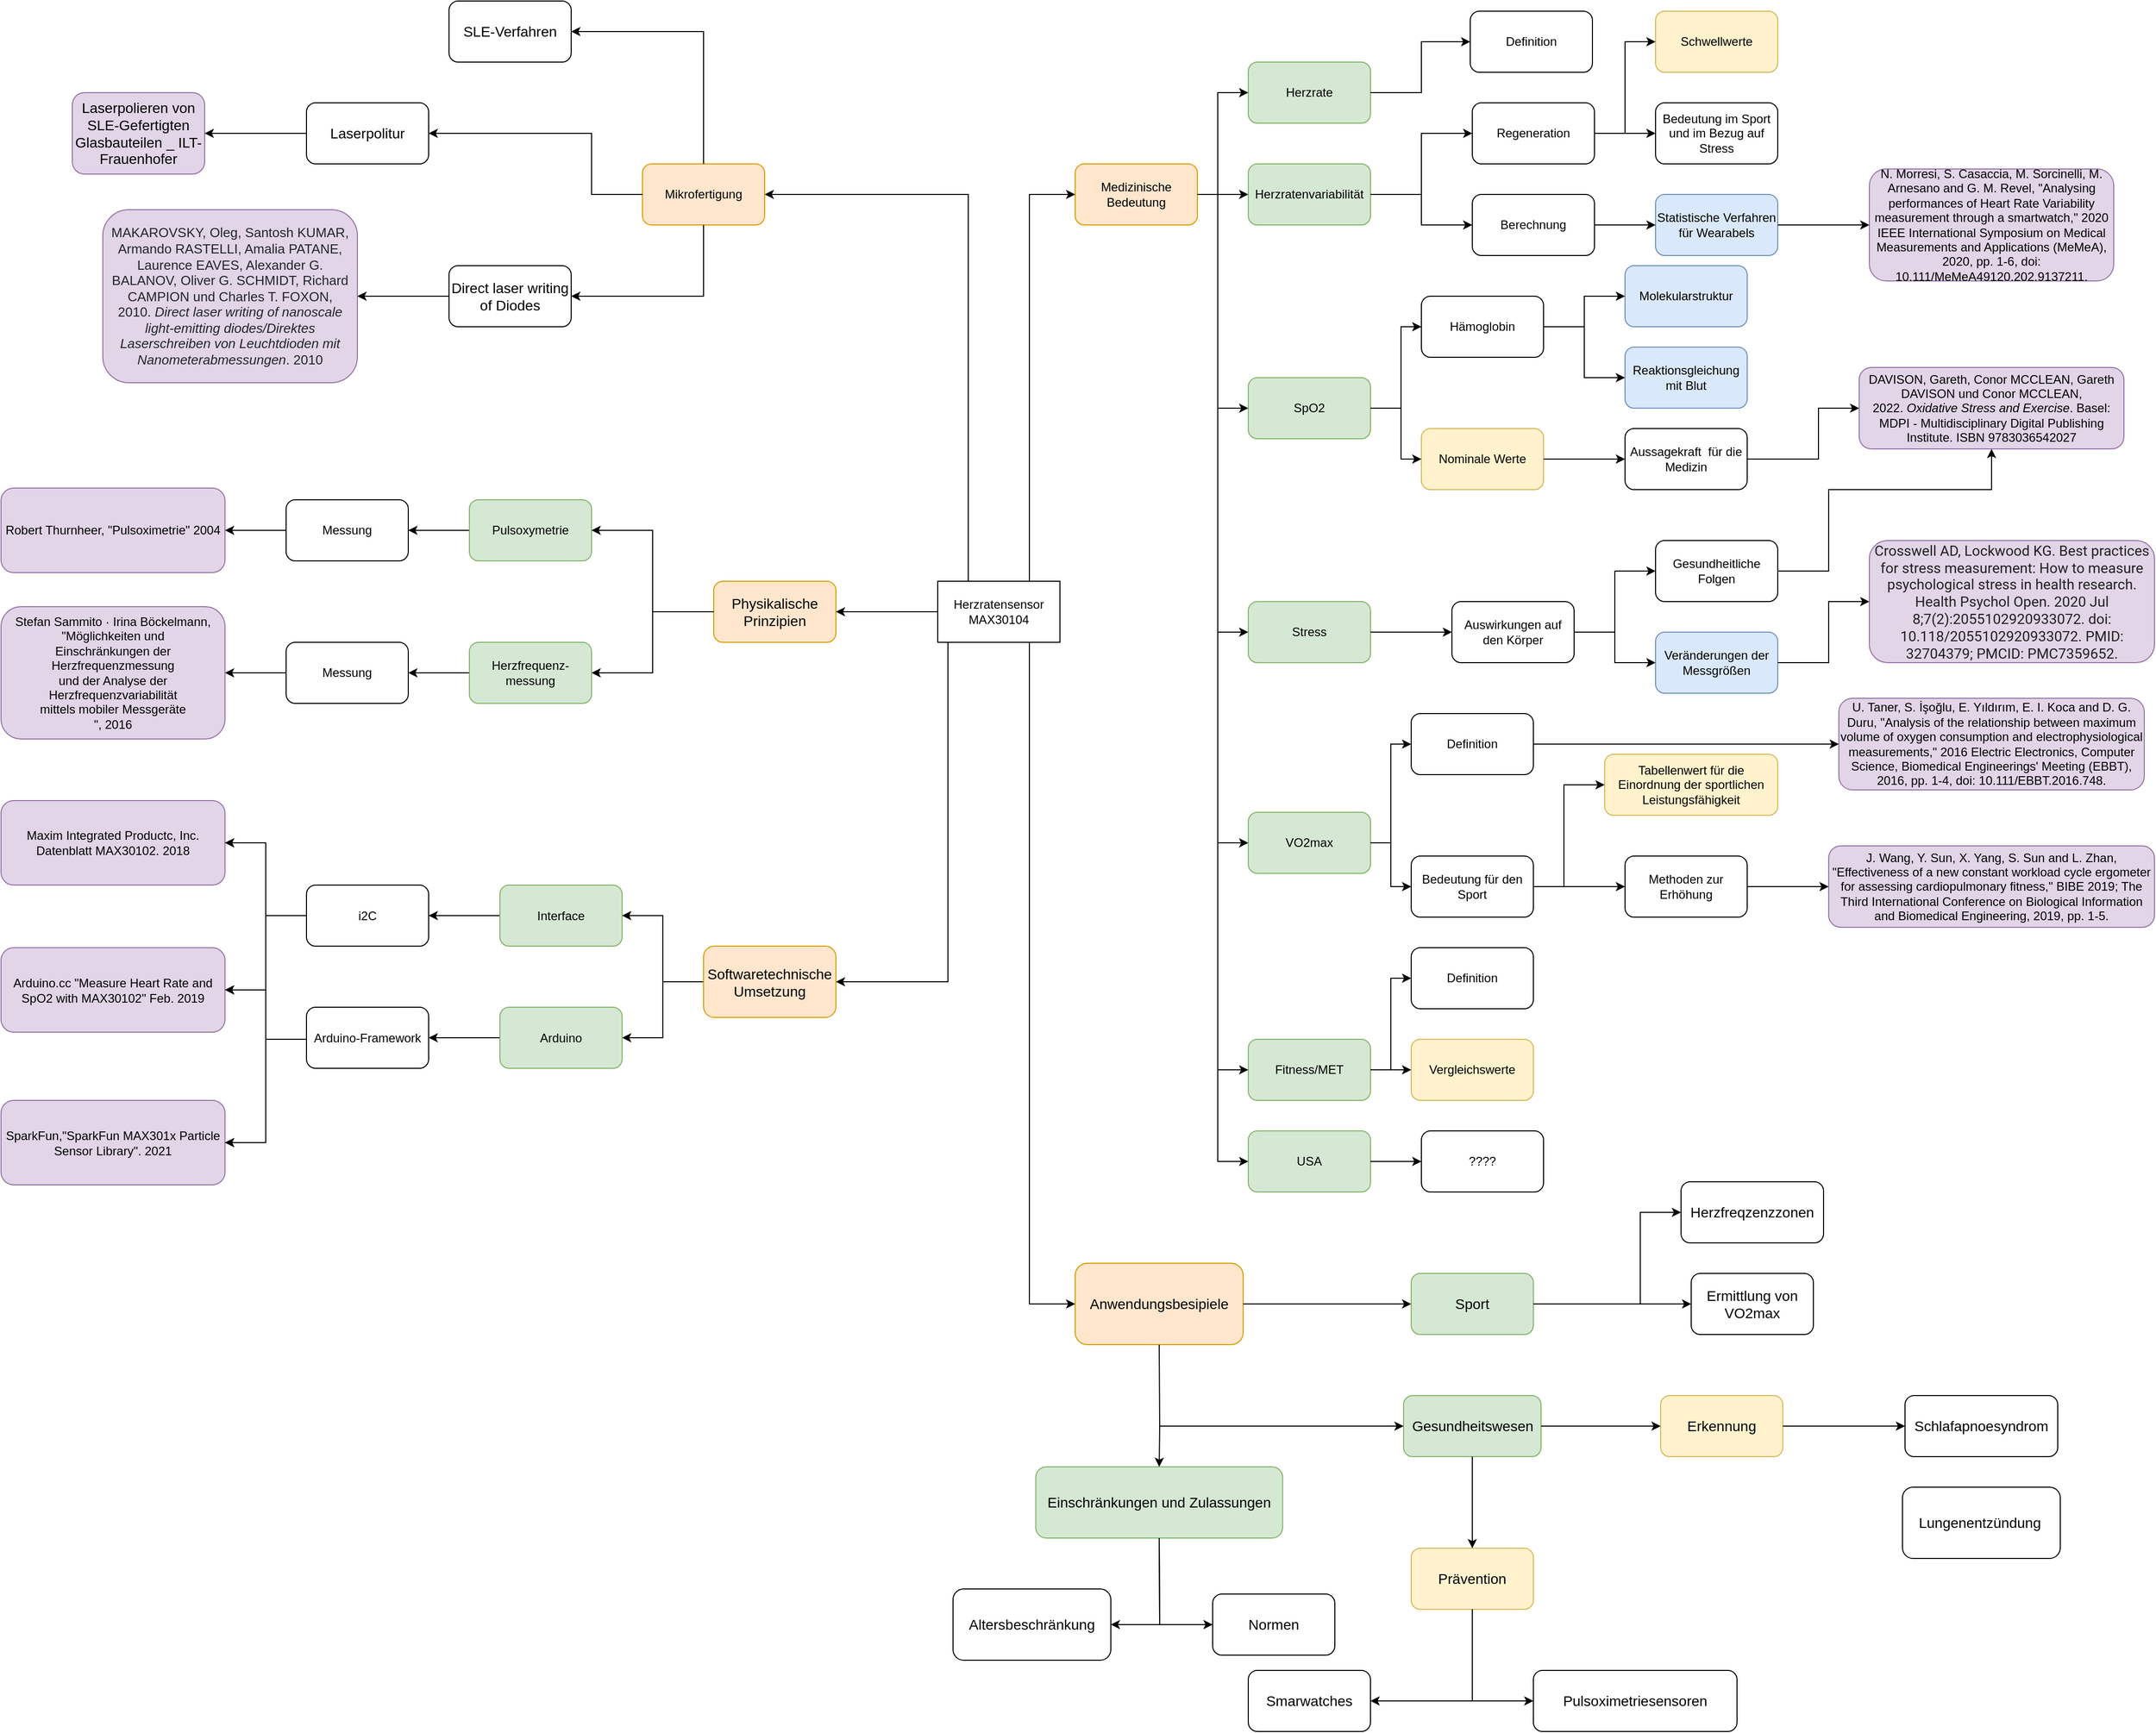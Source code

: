 <mxfile version="20.6.0" type="github">
  <diagram id="Ox3X5c6o4E4mUoxkDMP3" name="Seite-1">
    <mxGraphModel dx="1670" dy="1049" grid="1" gridSize="10" guides="1" tooltips="1" connect="1" arrows="1" fold="1" page="1" pageScale="1" pageWidth="3300" pageHeight="2339" math="0" shadow="0">
      <root>
        <mxCell id="0" />
        <mxCell id="1" parent="0" />
        <mxCell id="-sYWdjPN1BsK5IJ5CKsn-82" style="edgeStyle=orthogonalEdgeStyle;rounded=0;orthogonalLoop=1;jettySize=auto;html=1;exitX=0.25;exitY=0;exitDx=0;exitDy=0;entryX=1;entryY=0.5;entryDx=0;entryDy=0;fontSize=14;fontColor=#000000;" edge="1" parent="1" source="-sYWdjPN1BsK5IJ5CKsn-1" target="-sYWdjPN1BsK5IJ5CKsn-3">
          <mxGeometry relative="1" as="geometry" />
        </mxCell>
        <mxCell id="DmaP0IcwDJtdefpeu606-30" style="edgeStyle=orthogonalEdgeStyle;rounded=0;orthogonalLoop=1;jettySize=auto;html=1;entryX=1;entryY=0.5;entryDx=0;entryDy=0;" edge="1" parent="1" source="-sYWdjPN1BsK5IJ5CKsn-1" target="-sYWdjPN1BsK5IJ5CKsn-79">
          <mxGeometry relative="1" as="geometry">
            <Array as="points">
              <mxPoint x="2080" y="1034" />
            </Array>
          </mxGeometry>
        </mxCell>
        <mxCell id="-sYWdjPN1BsK5IJ5CKsn-1" value="Herzratensensor&lt;br&gt;MAX30104" style="rounded=0;whiteSpace=wrap;html=1;" vertex="1" parent="1">
          <mxGeometry x="2070" y="640" width="120" height="60" as="geometry" />
        </mxCell>
        <mxCell id="-sYWdjPN1BsK5IJ5CKsn-2" value="Medizinische Bedeutung" style="rounded=1&#xa;;whiteSpace=wrap;html=1;fillColor=#ffe6cc;strokeColor=#d79b00;" vertex="1" parent="1">
          <mxGeometry x="2205" y="230" width="120" height="60" as="geometry" />
        </mxCell>
        <mxCell id="-sYWdjPN1BsK5IJ5CKsn-3" value="Mikrofertigung" style="rounded=1;whiteSpace=wrap;html=1;fillColor=#ffe6cc;strokeColor=#d79b00;" vertex="1" parent="1">
          <mxGeometry x="1780" y="230" width="120" height="60" as="geometry" />
        </mxCell>
        <mxCell id="-sYWdjPN1BsK5IJ5CKsn-5" value="" style="endArrow=classic;html=1;rounded=0;exitX=0.75;exitY=0;exitDx=0;exitDy=0;entryX=0;entryY=0.5;entryDx=0;entryDy=0;" edge="1" parent="1" source="-sYWdjPN1BsK5IJ5CKsn-1" target="-sYWdjPN1BsK5IJ5CKsn-2">
          <mxGeometry width="50" height="50" relative="1" as="geometry">
            <mxPoint x="2135" y="460" as="sourcePoint" />
            <mxPoint x="2185" y="410" as="targetPoint" />
            <Array as="points">
              <mxPoint x="2160" y="260" />
            </Array>
          </mxGeometry>
        </mxCell>
        <mxCell id="-sYWdjPN1BsK5IJ5CKsn-6" value="Herzrate" style="rounded=1;whiteSpace=wrap;html=1;fillColor=#d5e8d4;strokeColor=#82b366;" vertex="1" parent="1">
          <mxGeometry x="2375" y="130" width="120" height="60" as="geometry" />
        </mxCell>
        <mxCell id="-sYWdjPN1BsK5IJ5CKsn-7" value="Herzratenvariabilität" style="rounded=1;whiteSpace=wrap;html=1;fillColor=#d5e8d4;strokeColor=#82b366;" vertex="1" parent="1">
          <mxGeometry x="2375" y="230" width="120" height="60" as="geometry" />
        </mxCell>
        <mxCell id="-sYWdjPN1BsK5IJ5CKsn-8" value="SpO2" style="rounded=1;whiteSpace=wrap;html=1;fillColor=#d5e8d4;strokeColor=#82b366;" vertex="1" parent="1">
          <mxGeometry x="2375" y="440" width="120" height="60" as="geometry" />
        </mxCell>
        <mxCell id="-sYWdjPN1BsK5IJ5CKsn-9" value="Stress" style="rounded=1;whiteSpace=wrap;html=1;fillColor=#d5e8d4;strokeColor=#82b366;" vertex="1" parent="1">
          <mxGeometry x="2375" y="660" width="120" height="60" as="geometry" />
        </mxCell>
        <mxCell id="-sYWdjPN1BsK5IJ5CKsn-10" value="VO2max" style="rounded=1;whiteSpace=wrap;html=1;fillColor=#d5e8d4;strokeColor=#82b366;" vertex="1" parent="1">
          <mxGeometry x="2375" y="867" width="120" height="60" as="geometry" />
        </mxCell>
        <mxCell id="-sYWdjPN1BsK5IJ5CKsn-11" value="Fitness/MET" style="rounded=1;whiteSpace=wrap;html=1;fillColor=#d5e8d4;strokeColor=#82b366;" vertex="1" parent="1">
          <mxGeometry x="2375" y="1090" width="120" height="60" as="geometry" />
        </mxCell>
        <mxCell id="-sYWdjPN1BsK5IJ5CKsn-12" value="USA" style="rounded=1;whiteSpace=wrap;html=1;fillColor=#d5e8d4;strokeColor=#82b366;" vertex="1" parent="1">
          <mxGeometry x="2375" y="1180" width="120" height="60" as="geometry" />
        </mxCell>
        <mxCell id="-sYWdjPN1BsK5IJ5CKsn-13" value="Regeneration" style="rounded=1;whiteSpace=wrap;html=1;" vertex="1" parent="1">
          <mxGeometry x="2595" y="170" width="120" height="60" as="geometry" />
        </mxCell>
        <mxCell id="-sYWdjPN1BsK5IJ5CKsn-14" value="Berechnung" style="rounded=1;whiteSpace=wrap;html=1;" vertex="1" parent="1">
          <mxGeometry x="2595" y="260" width="120" height="60" as="geometry" />
        </mxCell>
        <mxCell id="-sYWdjPN1BsK5IJ5CKsn-15" value="Definition" style="rounded=1;whiteSpace=wrap;html=1;" vertex="1" parent="1">
          <mxGeometry x="2593" y="80" width="120" height="60" as="geometry" />
        </mxCell>
        <mxCell id="-sYWdjPN1BsK5IJ5CKsn-16" value="" style="endArrow=classic;html=1;rounded=0;entryX=0;entryY=0.5;entryDx=0;entryDy=0;exitX=1;exitY=0.5;exitDx=0;exitDy=0;" edge="1" parent="1" source="-sYWdjPN1BsK5IJ5CKsn-2" target="-sYWdjPN1BsK5IJ5CKsn-7">
          <mxGeometry width="50" height="50" relative="1" as="geometry">
            <mxPoint x="2085" y="330" as="sourcePoint" />
            <mxPoint x="2135" y="280" as="targetPoint" />
          </mxGeometry>
        </mxCell>
        <mxCell id="-sYWdjPN1BsK5IJ5CKsn-17" value="" style="endArrow=classic;html=1;rounded=0;entryX=0;entryY=0.5;entryDx=0;entryDy=0;" edge="1" parent="1" target="-sYWdjPN1BsK5IJ5CKsn-6">
          <mxGeometry width="50" height="50" relative="1" as="geometry">
            <mxPoint x="2345" y="260" as="sourcePoint" />
            <mxPoint x="2135" y="280" as="targetPoint" />
            <Array as="points">
              <mxPoint x="2345" y="160" />
            </Array>
          </mxGeometry>
        </mxCell>
        <mxCell id="-sYWdjPN1BsK5IJ5CKsn-18" value="" style="endArrow=classic;html=1;rounded=0;entryX=0;entryY=0.5;entryDx=0;entryDy=0;" edge="1" parent="1" target="-sYWdjPN1BsK5IJ5CKsn-8">
          <mxGeometry width="50" height="50" relative="1" as="geometry">
            <mxPoint x="2345" y="260" as="sourcePoint" />
            <mxPoint x="2135" y="280" as="targetPoint" />
            <Array as="points">
              <mxPoint x="2345" y="470" />
            </Array>
          </mxGeometry>
        </mxCell>
        <mxCell id="-sYWdjPN1BsK5IJ5CKsn-19" value="" style="endArrow=classic;html=1;rounded=0;entryX=0;entryY=0.5;entryDx=0;entryDy=0;" edge="1" parent="1" target="-sYWdjPN1BsK5IJ5CKsn-9">
          <mxGeometry width="50" height="50" relative="1" as="geometry">
            <mxPoint x="2345" y="360" as="sourcePoint" />
            <mxPoint x="2135" y="280" as="targetPoint" />
            <Array as="points">
              <mxPoint x="2345" y="690" />
            </Array>
          </mxGeometry>
        </mxCell>
        <mxCell id="-sYWdjPN1BsK5IJ5CKsn-21" value="????" style="rounded=1;whiteSpace=wrap;html=1;" vertex="1" parent="1">
          <mxGeometry x="2545" y="1180" width="120" height="60" as="geometry" />
        </mxCell>
        <mxCell id="-sYWdjPN1BsK5IJ5CKsn-22" value="" style="endArrow=classic;html=1;rounded=0;entryX=0;entryY=0.5;entryDx=0;entryDy=0;exitX=1;exitY=0.5;exitDx=0;exitDy=0;" edge="1" parent="1" source="-sYWdjPN1BsK5IJ5CKsn-12" target="-sYWdjPN1BsK5IJ5CKsn-21">
          <mxGeometry width="50" height="50" relative="1" as="geometry">
            <mxPoint x="2085" y="1030" as="sourcePoint" />
            <mxPoint x="2135" y="980" as="targetPoint" />
          </mxGeometry>
        </mxCell>
        <mxCell id="-sYWdjPN1BsK5IJ5CKsn-23" value="" style="endArrow=classic;html=1;rounded=0;entryX=0;entryY=0.5;entryDx=0;entryDy=0;" edge="1" parent="1" target="-sYWdjPN1BsK5IJ5CKsn-10">
          <mxGeometry width="50" height="50" relative="1" as="geometry">
            <mxPoint x="2345" y="690" as="sourcePoint" />
            <mxPoint x="2135" y="740" as="targetPoint" />
            <Array as="points">
              <mxPoint x="2345" y="897" />
            </Array>
          </mxGeometry>
        </mxCell>
        <mxCell id="-sYWdjPN1BsK5IJ5CKsn-24" value="" style="endArrow=classic;html=1;rounded=0;entryX=0;entryY=0.5;entryDx=0;entryDy=0;" edge="1" parent="1" target="-sYWdjPN1BsK5IJ5CKsn-11">
          <mxGeometry width="50" height="50" relative="1" as="geometry">
            <mxPoint x="2345" y="790" as="sourcePoint" />
            <mxPoint x="2135" y="740" as="targetPoint" />
            <Array as="points">
              <mxPoint x="2345" y="880" />
              <mxPoint x="2345" y="1120" />
            </Array>
          </mxGeometry>
        </mxCell>
        <mxCell id="-sYWdjPN1BsK5IJ5CKsn-25" value="" style="endArrow=classic;html=1;rounded=0;entryX=0;entryY=0.5;entryDx=0;entryDy=0;" edge="1" parent="1" target="-sYWdjPN1BsK5IJ5CKsn-12">
          <mxGeometry width="50" height="50" relative="1" as="geometry">
            <mxPoint x="2345" y="1120" as="sourcePoint" />
            <mxPoint x="2135" y="920" as="targetPoint" />
            <Array as="points">
              <mxPoint x="2345" y="1210" />
            </Array>
          </mxGeometry>
        </mxCell>
        <mxCell id="-sYWdjPN1BsK5IJ5CKsn-26" value="" style="endArrow=classic;html=1;rounded=0;entryX=0;entryY=0.5;entryDx=0;entryDy=0;" edge="1" parent="1" target="-sYWdjPN1BsK5IJ5CKsn-15">
          <mxGeometry width="50" height="50" relative="1" as="geometry">
            <mxPoint x="2495" y="160" as="sourcePoint" />
            <mxPoint x="2135" y="300" as="targetPoint" />
            <Array as="points">
              <mxPoint x="2545" y="160" />
              <mxPoint x="2545" y="110" />
            </Array>
          </mxGeometry>
        </mxCell>
        <mxCell id="-sYWdjPN1BsK5IJ5CKsn-27" value="Statistische Verfahren für Wearabels" style="rounded=1;whiteSpace=wrap;html=1;fillColor=#dae8fc;strokeColor=#6c8ebf;" vertex="1" parent="1">
          <mxGeometry x="2775" y="260" width="120" height="60" as="geometry" />
        </mxCell>
        <mxCell id="-sYWdjPN1BsK5IJ5CKsn-28" value="" style="endArrow=classic;html=1;rounded=0;exitX=1;exitY=0.5;exitDx=0;exitDy=0;entryX=0;entryY=0.5;entryDx=0;entryDy=0;" edge="1" parent="1" source="-sYWdjPN1BsK5IJ5CKsn-7" target="-sYWdjPN1BsK5IJ5CKsn-13">
          <mxGeometry width="50" height="50" relative="1" as="geometry">
            <mxPoint x="2815" y="350" as="sourcePoint" />
            <mxPoint x="2865" y="300" as="targetPoint" />
            <Array as="points">
              <mxPoint x="2545" y="260" />
              <mxPoint x="2545" y="200" />
            </Array>
          </mxGeometry>
        </mxCell>
        <mxCell id="-sYWdjPN1BsK5IJ5CKsn-29" value="" style="endArrow=classic;html=1;rounded=0;entryX=0;entryY=0.5;entryDx=0;entryDy=0;" edge="1" parent="1" target="-sYWdjPN1BsK5IJ5CKsn-14">
          <mxGeometry width="50" height="50" relative="1" as="geometry">
            <mxPoint x="2545" y="260" as="sourcePoint" />
            <mxPoint x="2865" y="300" as="targetPoint" />
            <Array as="points">
              <mxPoint x="2545" y="290" />
            </Array>
          </mxGeometry>
        </mxCell>
        <mxCell id="-sYWdjPN1BsK5IJ5CKsn-30" value="" style="endArrow=classic;html=1;rounded=0;exitX=1;exitY=0.5;exitDx=0;exitDy=0;" edge="1" parent="1" source="-sYWdjPN1BsK5IJ5CKsn-14">
          <mxGeometry width="50" height="50" relative="1" as="geometry">
            <mxPoint x="2815" y="350" as="sourcePoint" />
            <mxPoint x="2775" y="290" as="targetPoint" />
          </mxGeometry>
        </mxCell>
        <mxCell id="-sYWdjPN1BsK5IJ5CKsn-31" value="Schwellwerte" style="rounded=1;whiteSpace=wrap;html=1;fillColor=#fff2cc;strokeColor=#d6b656;" vertex="1" parent="1">
          <mxGeometry x="2775" y="80" width="120" height="60" as="geometry" />
        </mxCell>
        <mxCell id="-sYWdjPN1BsK5IJ5CKsn-32" value="Bedeutung im Sport und im Bezug auf Stress" style="rounded=1;whiteSpace=wrap;html=1;" vertex="1" parent="1">
          <mxGeometry x="2775" y="170" width="120" height="60" as="geometry" />
        </mxCell>
        <mxCell id="-sYWdjPN1BsK5IJ5CKsn-33" value="" style="endArrow=classic;html=1;rounded=0;exitX=1;exitY=0.5;exitDx=0;exitDy=0;entryX=0;entryY=0.5;entryDx=0;entryDy=0;" edge="1" parent="1" source="-sYWdjPN1BsK5IJ5CKsn-13" target="-sYWdjPN1BsK5IJ5CKsn-31">
          <mxGeometry width="50" height="50" relative="1" as="geometry">
            <mxPoint x="2815" y="350" as="sourcePoint" />
            <mxPoint x="2865" y="300" as="targetPoint" />
            <Array as="points">
              <mxPoint x="2745" y="200" />
              <mxPoint x="2745" y="110" />
            </Array>
          </mxGeometry>
        </mxCell>
        <mxCell id="-sYWdjPN1BsK5IJ5CKsn-34" value="" style="endArrow=classic;html=1;rounded=0;exitX=1;exitY=0.5;exitDx=0;exitDy=0;entryX=0;entryY=0.5;entryDx=0;entryDy=0;" edge="1" parent="1" source="-sYWdjPN1BsK5IJ5CKsn-13" target="-sYWdjPN1BsK5IJ5CKsn-32">
          <mxGeometry width="50" height="50" relative="1" as="geometry">
            <mxPoint x="2815" y="350" as="sourcePoint" />
            <mxPoint x="2865" y="300" as="targetPoint" />
          </mxGeometry>
        </mxCell>
        <mxCell id="-sYWdjPN1BsK5IJ5CKsn-35" value="Auswirkungen auf den Körper" style="rounded=1;whiteSpace=wrap;html=1;" vertex="1" parent="1">
          <mxGeometry x="2575" y="660" width="120" height="60" as="geometry" />
        </mxCell>
        <mxCell id="-sYWdjPN1BsK5IJ5CKsn-36" value="Gesundheitliche Folgen" style="rounded=1;whiteSpace=wrap;html=1;" vertex="1" parent="1">
          <mxGeometry x="2775" y="600" width="120" height="60" as="geometry" />
        </mxCell>
        <mxCell id="-sYWdjPN1BsK5IJ5CKsn-37" value="Veränderungen der Messgrößen" style="rounded=1;whiteSpace=wrap;html=1;fillColor=#dae8fc;strokeColor=#6c8ebf;" vertex="1" parent="1">
          <mxGeometry x="2775" y="690" width="120" height="60" as="geometry" />
        </mxCell>
        <mxCell id="-sYWdjPN1BsK5IJ5CKsn-38" value="" style="endArrow=classic;html=1;rounded=0;exitX=1;exitY=0.5;exitDx=0;exitDy=0;entryX=0;entryY=0.5;entryDx=0;entryDy=0;" edge="1" parent="1" source="-sYWdjPN1BsK5IJ5CKsn-9" target="-sYWdjPN1BsK5IJ5CKsn-35">
          <mxGeometry width="50" height="50" relative="1" as="geometry">
            <mxPoint x="2815" y="650" as="sourcePoint" />
            <mxPoint x="2865" y="600" as="targetPoint" />
          </mxGeometry>
        </mxCell>
        <mxCell id="-sYWdjPN1BsK5IJ5CKsn-39" value="" style="endArrow=classic;html=1;rounded=0;exitX=1;exitY=0.5;exitDx=0;exitDy=0;entryX=0;entryY=0.5;entryDx=0;entryDy=0;" edge="1" parent="1" source="-sYWdjPN1BsK5IJ5CKsn-35" target="-sYWdjPN1BsK5IJ5CKsn-36">
          <mxGeometry width="50" height="50" relative="1" as="geometry">
            <mxPoint x="2815" y="650" as="sourcePoint" />
            <mxPoint x="2865" y="600" as="targetPoint" />
            <Array as="points">
              <mxPoint x="2735" y="690" />
              <mxPoint x="2735" y="630" />
            </Array>
          </mxGeometry>
        </mxCell>
        <mxCell id="-sYWdjPN1BsK5IJ5CKsn-40" value="" style="endArrow=classic;html=1;rounded=0;entryX=0;entryY=0.5;entryDx=0;entryDy=0;" edge="1" parent="1" target="-sYWdjPN1BsK5IJ5CKsn-37">
          <mxGeometry width="50" height="50" relative="1" as="geometry">
            <mxPoint x="2695" y="690" as="sourcePoint" />
            <mxPoint x="2865" y="600" as="targetPoint" />
            <Array as="points">
              <mxPoint x="2735" y="690" />
              <mxPoint x="2735" y="720" />
            </Array>
          </mxGeometry>
        </mxCell>
        <mxCell id="-sYWdjPN1BsK5IJ5CKsn-41" value="Hämoglobin" style="rounded=1;whiteSpace=wrap;html=1;" vertex="1" parent="1">
          <mxGeometry x="2545" y="360" width="120" height="60" as="geometry" />
        </mxCell>
        <mxCell id="-sYWdjPN1BsK5IJ5CKsn-42" value="Nominale Werte" style="rounded=1;whiteSpace=wrap;html=1;fillColor=#fff2cc;strokeColor=#d6b656;" vertex="1" parent="1">
          <mxGeometry x="2545" y="490" width="120" height="60" as="geometry" />
        </mxCell>
        <mxCell id="-sYWdjPN1BsK5IJ5CKsn-43" value="Aussagekraft &amp;nbsp;für die Medizin" style="rounded=1;whiteSpace=wrap;html=1;" vertex="1" parent="1">
          <mxGeometry x="2745" y="490" width="120" height="60" as="geometry" />
        </mxCell>
        <mxCell id="-sYWdjPN1BsK5IJ5CKsn-44" value="" style="endArrow=classic;html=1;rounded=0;exitX=1;exitY=0.5;exitDx=0;exitDy=0;entryX=0;entryY=0.5;entryDx=0;entryDy=0;" edge="1" parent="1" source="-sYWdjPN1BsK5IJ5CKsn-8" target="-sYWdjPN1BsK5IJ5CKsn-42">
          <mxGeometry width="50" height="50" relative="1" as="geometry">
            <mxPoint x="2815" y="450" as="sourcePoint" />
            <mxPoint x="2865" y="400" as="targetPoint" />
            <Array as="points">
              <mxPoint x="2525" y="470" />
              <mxPoint x="2525" y="520" />
            </Array>
          </mxGeometry>
        </mxCell>
        <mxCell id="-sYWdjPN1BsK5IJ5CKsn-45" value="" style="endArrow=classic;html=1;rounded=0;entryX=0;entryY=0.5;entryDx=0;entryDy=0;exitX=1;exitY=0.5;exitDx=0;exitDy=0;" edge="1" parent="1" source="-sYWdjPN1BsK5IJ5CKsn-8" target="-sYWdjPN1BsK5IJ5CKsn-41">
          <mxGeometry width="50" height="50" relative="1" as="geometry">
            <mxPoint x="2815" y="450" as="sourcePoint" />
            <mxPoint x="2865" y="400" as="targetPoint" />
            <Array as="points">
              <mxPoint x="2525" y="470" />
              <mxPoint x="2525" y="390" />
            </Array>
          </mxGeometry>
        </mxCell>
        <mxCell id="-sYWdjPN1BsK5IJ5CKsn-46" value="Reaktionsgleichung mit Blut" style="rounded=1;whiteSpace=wrap;html=1;fillColor=#dae8fc;strokeColor=#6c8ebf;" vertex="1" parent="1">
          <mxGeometry x="2745" y="410" width="120" height="60" as="geometry" />
        </mxCell>
        <mxCell id="-sYWdjPN1BsK5IJ5CKsn-47" value="Molekularstruktur" style="rounded=1;whiteSpace=wrap;html=1;fillColor=#dae8fc;strokeColor=#6c8ebf;" vertex="1" parent="1">
          <mxGeometry x="2745" y="330" width="120" height="60" as="geometry" />
        </mxCell>
        <mxCell id="-sYWdjPN1BsK5IJ5CKsn-48" value="" style="endArrow=classic;html=1;rounded=0;exitX=1;exitY=0.5;exitDx=0;exitDy=0;entryX=0;entryY=0.5;entryDx=0;entryDy=0;" edge="1" parent="1" source="-sYWdjPN1BsK5IJ5CKsn-41" target="-sYWdjPN1BsK5IJ5CKsn-47">
          <mxGeometry width="50" height="50" relative="1" as="geometry">
            <mxPoint x="2815" y="500" as="sourcePoint" />
            <mxPoint x="2865" y="450" as="targetPoint" />
            <Array as="points">
              <mxPoint x="2705" y="390" />
              <mxPoint x="2705" y="360" />
            </Array>
          </mxGeometry>
        </mxCell>
        <mxCell id="-sYWdjPN1BsK5IJ5CKsn-49" value="" style="endArrow=classic;html=1;rounded=0;exitX=1;exitY=0.5;exitDx=0;exitDy=0;entryX=0;entryY=0.5;entryDx=0;entryDy=0;" edge="1" parent="1" source="-sYWdjPN1BsK5IJ5CKsn-41" target="-sYWdjPN1BsK5IJ5CKsn-46">
          <mxGeometry width="50" height="50" relative="1" as="geometry">
            <mxPoint x="2815" y="500" as="sourcePoint" />
            <mxPoint x="2865" y="450" as="targetPoint" />
            <Array as="points">
              <mxPoint x="2705" y="390" />
              <mxPoint x="2705" y="440" />
            </Array>
          </mxGeometry>
        </mxCell>
        <mxCell id="-sYWdjPN1BsK5IJ5CKsn-50" value="" style="endArrow=classic;html=1;rounded=0;exitX=1;exitY=0.5;exitDx=0;exitDy=0;entryX=0;entryY=0.5;entryDx=0;entryDy=0;" edge="1" parent="1" source="-sYWdjPN1BsK5IJ5CKsn-42" target="-sYWdjPN1BsK5IJ5CKsn-43">
          <mxGeometry width="50" height="50" relative="1" as="geometry">
            <mxPoint x="2815" y="500" as="sourcePoint" />
            <mxPoint x="2865" y="450" as="targetPoint" />
          </mxGeometry>
        </mxCell>
        <mxCell id="-sYWdjPN1BsK5IJ5CKsn-51" value="Definition" style="rounded=1;whiteSpace=wrap;html=1;" vertex="1" parent="1">
          <mxGeometry x="2535" y="770" width="120" height="60" as="geometry" />
        </mxCell>
        <mxCell id="-sYWdjPN1BsK5IJ5CKsn-52" value="Bedeutung für den Sport" style="rounded=1;whiteSpace=wrap;html=1;" vertex="1" parent="1">
          <mxGeometry x="2535" y="910" width="120" height="60" as="geometry" />
        </mxCell>
        <mxCell id="-sYWdjPN1BsK5IJ5CKsn-53" value="Tabellenwert für die Einordnung der sportlichen Leistungsfähigkeit" style="rounded=1;whiteSpace=wrap;html=1;fillColor=#fff2cc;strokeColor=#d6b656;" vertex="1" parent="1">
          <mxGeometry x="2725" y="810" width="170" height="60" as="geometry" />
        </mxCell>
        <mxCell id="-sYWdjPN1BsK5IJ5CKsn-54" value="Methoden zur Erhöhung" style="rounded=1;whiteSpace=wrap;html=1;" vertex="1" parent="1">
          <mxGeometry x="2745" y="910" width="120" height="60" as="geometry" />
        </mxCell>
        <mxCell id="-sYWdjPN1BsK5IJ5CKsn-55" value="" style="endArrow=classic;html=1;rounded=0;exitX=1;exitY=0.5;exitDx=0;exitDy=0;entryX=0;entryY=0.5;entryDx=0;entryDy=0;" edge="1" parent="1" source="-sYWdjPN1BsK5IJ5CKsn-52" target="-sYWdjPN1BsK5IJ5CKsn-54">
          <mxGeometry width="50" height="50" relative="1" as="geometry">
            <mxPoint x="2815" y="920" as="sourcePoint" />
            <mxPoint x="2865" y="870" as="targetPoint" />
          </mxGeometry>
        </mxCell>
        <mxCell id="-sYWdjPN1BsK5IJ5CKsn-56" value="" style="endArrow=classic;html=1;rounded=0;entryX=0;entryY=0.5;entryDx=0;entryDy=0;exitX=1;exitY=0.5;exitDx=0;exitDy=0;" edge="1" parent="1" source="-sYWdjPN1BsK5IJ5CKsn-52" target="-sYWdjPN1BsK5IJ5CKsn-53">
          <mxGeometry width="50" height="50" relative="1" as="geometry">
            <mxPoint x="2815" y="920" as="sourcePoint" />
            <mxPoint x="2865" y="870" as="targetPoint" />
            <Array as="points">
              <mxPoint x="2685" y="940" />
              <mxPoint x="2685" y="840" />
            </Array>
          </mxGeometry>
        </mxCell>
        <mxCell id="-sYWdjPN1BsK5IJ5CKsn-57" value="" style="endArrow=classic;html=1;rounded=0;entryX=0;entryY=0.5;entryDx=0;entryDy=0;exitX=1;exitY=0.5;exitDx=0;exitDy=0;" edge="1" parent="1" source="-sYWdjPN1BsK5IJ5CKsn-10" target="-sYWdjPN1BsK5IJ5CKsn-51">
          <mxGeometry width="50" height="50" relative="1" as="geometry">
            <mxPoint x="2815" y="920" as="sourcePoint" />
            <mxPoint x="2865" y="870" as="targetPoint" />
            <Array as="points">
              <mxPoint x="2515" y="897" />
              <mxPoint x="2515" y="800" />
            </Array>
          </mxGeometry>
        </mxCell>
        <mxCell id="-sYWdjPN1BsK5IJ5CKsn-58" value="" style="endArrow=classic;html=1;rounded=0;exitX=1;exitY=0.5;exitDx=0;exitDy=0;entryX=0;entryY=0.5;entryDx=0;entryDy=0;" edge="1" parent="1" source="-sYWdjPN1BsK5IJ5CKsn-10" target="-sYWdjPN1BsK5IJ5CKsn-52">
          <mxGeometry width="50" height="50" relative="1" as="geometry">
            <mxPoint x="2495" y="900" as="sourcePoint" />
            <mxPoint x="2865" y="870" as="targetPoint" />
            <Array as="points">
              <mxPoint x="2515" y="897" />
              <mxPoint x="2515" y="940" />
            </Array>
          </mxGeometry>
        </mxCell>
        <mxCell id="-sYWdjPN1BsK5IJ5CKsn-59" value="Vergleichswerte" style="rounded=1;whiteSpace=wrap;html=1;fillColor=#fff2cc;strokeColor=#d6b656;" vertex="1" parent="1">
          <mxGeometry x="2535" y="1090" width="120" height="60" as="geometry" />
        </mxCell>
        <mxCell id="-sYWdjPN1BsK5IJ5CKsn-60" value="Definition" style="rounded=1;whiteSpace=wrap;html=1;" vertex="1" parent="1">
          <mxGeometry x="2535" y="1000" width="120" height="60" as="geometry" />
        </mxCell>
        <mxCell id="-sYWdjPN1BsK5IJ5CKsn-61" value="" style="endArrow=classic;html=1;rounded=0;entryX=0;entryY=0.5;entryDx=0;entryDy=0;exitX=1;exitY=0.5;exitDx=0;exitDy=0;" edge="1" parent="1" source="-sYWdjPN1BsK5IJ5CKsn-11" target="-sYWdjPN1BsK5IJ5CKsn-59">
          <mxGeometry width="50" height="50" relative="1" as="geometry">
            <mxPoint x="2815" y="1090" as="sourcePoint" />
            <mxPoint x="2865" y="1040" as="targetPoint" />
          </mxGeometry>
        </mxCell>
        <mxCell id="-sYWdjPN1BsK5IJ5CKsn-62" value="" style="endArrow=classic;html=1;rounded=0;entryX=0;entryY=0.5;entryDx=0;entryDy=0;" edge="1" parent="1" target="-sYWdjPN1BsK5IJ5CKsn-60">
          <mxGeometry width="50" height="50" relative="1" as="geometry">
            <mxPoint x="2495" y="1120" as="sourcePoint" />
            <mxPoint x="2865" y="1040" as="targetPoint" />
            <Array as="points">
              <mxPoint x="2515" y="1120" />
              <mxPoint x="2515" y="1030" />
            </Array>
          </mxGeometry>
        </mxCell>
        <mxCell id="-sYWdjPN1BsK5IJ5CKsn-63" value="U. Taner, S. İşoğlu, E. Yıldırım, E. I. Koca and D. G. Duru, &quot;Analysis of the relationship between maximum volume of oxygen consumption and electrophysiological measurements,&quot; 2016 Electric Electronics, Computer Science, Biomedical Engineerings&#39; Meeting (EBBT), 2016, pp. 1-4, doi: 10.111/EBBT.2016.748." style="rounded=1;whiteSpace=wrap;html=1;fillColor=#e1d5e7;strokeColor=#9673a6;" vertex="1" parent="1">
          <mxGeometry x="2955" y="755" width="300" height="90" as="geometry" />
        </mxCell>
        <mxCell id="-sYWdjPN1BsK5IJ5CKsn-64" value="" style="endArrow=classic;html=1;rounded=0;entryX=0;entryY=0.5;entryDx=0;entryDy=0;exitX=1;exitY=0.5;exitDx=0;exitDy=0;" edge="1" parent="1" source="-sYWdjPN1BsK5IJ5CKsn-51" target="-sYWdjPN1BsK5IJ5CKsn-63">
          <mxGeometry width="50" height="50" relative="1" as="geometry">
            <mxPoint x="2765" y="940" as="sourcePoint" />
            <mxPoint x="2815" y="890" as="targetPoint" />
          </mxGeometry>
        </mxCell>
        <mxCell id="-sYWdjPN1BsK5IJ5CKsn-65" value="J. Wang, Y. Sun, X. Yang, S. Sun and L. Zhan, &quot;Effectiveness of a new constant workload cycle ergometer for assessing cardiopulmonary fitness,&quot; BIBE 2019; The Third International Conference on Biological Information and Biomedical Engineering, 2019, pp. 1-5." style="rounded=1;whiteSpace=wrap;html=1;fillColor=#e1d5e7;strokeColor=#9673a6;" vertex="1" parent="1">
          <mxGeometry x="2945" y="900" width="320" height="80" as="geometry" />
        </mxCell>
        <mxCell id="-sYWdjPN1BsK5IJ5CKsn-66" value="" style="endArrow=classic;html=1;rounded=0;entryX=0;entryY=0.5;entryDx=0;entryDy=0;" edge="1" parent="1" target="-sYWdjPN1BsK5IJ5CKsn-65">
          <mxGeometry width="50" height="50" relative="1" as="geometry">
            <mxPoint x="2865" y="940" as="sourcePoint" />
            <mxPoint x="2815" y="890" as="targetPoint" />
          </mxGeometry>
        </mxCell>
        <mxCell id="-sYWdjPN1BsK5IJ5CKsn-67" value="" style="endArrow=classic;html=1;rounded=0;exitX=1;exitY=0.5;exitDx=0;exitDy=0;entryX=0;entryY=0.5;entryDx=0;entryDy=0;" edge="1" parent="1" source="-sYWdjPN1BsK5IJ5CKsn-27" target="-sYWdjPN1BsK5IJ5CKsn-68">
          <mxGeometry width="50" height="50" relative="1" as="geometry">
            <mxPoint x="2765" y="350" as="sourcePoint" />
            <mxPoint x="2995" y="280" as="targetPoint" />
          </mxGeometry>
        </mxCell>
        <mxCell id="-sYWdjPN1BsK5IJ5CKsn-68" value="N. Morresi, S. Casaccia, M. Sorcinelli, M. Arnesano and G. M. Revel, &quot;Analysing performances of Heart Rate Variability measurement through a smartwatch,&quot; 2020 IEEE International Symposium on Medical Measurements and Applications (MeMeA), 2020, pp. 1-6, doi: 10.111/MeMeA49120.202.9137211." style="rounded=1;whiteSpace=wrap;html=1;fillColor=#e1d5e7;strokeColor=#9673a6;" vertex="1" parent="1">
          <mxGeometry x="2985" y="235" width="240" height="110" as="geometry" />
        </mxCell>
        <mxCell id="-sYWdjPN1BsK5IJ5CKsn-69" value="&lt;font style=&quot;font-size: 12px;&quot;&gt;&lt;span style=&quot;caret-color: rgb(33, 37, 41); font-family: myriad-pro-semi-condensed, Arial, Helvetica, sans-serif; text-align: left;&quot;&gt;DAVISON, Gareth, Conor MCCLEAN, Gareth DAVISON und Conor MCCLEAN, 2022.&amp;nbsp;&lt;/span&gt;&lt;em style=&quot;box-sizing: border-box; caret-color: rgb(33, 37, 41); font-family: myriad-pro-semi-condensed, Arial, Helvetica, sans-serif; text-align: left;&quot;&gt;Oxidative Stress and Exercise&lt;/em&gt;&lt;span style=&quot;caret-color: rgb(33, 37, 41); font-family: myriad-pro-semi-condensed, Arial, Helvetica, sans-serif; text-align: left;&quot;&gt;. Basel: MDPI - Multidisciplinary Digital Publishing Institute. ISBN&amp;nbsp;9783036542027&lt;/span&gt;&lt;/font&gt;" style="rounded=1;whiteSpace=wrap;html=1;fillColor=#e1d5e7;strokeColor=#9673a6;labelBackgroundColor=none;" vertex="1" parent="1">
          <mxGeometry x="2975" y="430" width="260" height="80" as="geometry" />
        </mxCell>
        <mxCell id="-sYWdjPN1BsK5IJ5CKsn-70" value="" style="endArrow=classic;html=1;rounded=0;fontSize=12;entryX=0;entryY=0.5;entryDx=0;entryDy=0;exitX=1;exitY=0.5;exitDx=0;exitDy=0;" edge="1" parent="1" source="-sYWdjPN1BsK5IJ5CKsn-43" target="-sYWdjPN1BsK5IJ5CKsn-69">
          <mxGeometry width="50" height="50" relative="1" as="geometry">
            <mxPoint x="2765" y="430" as="sourcePoint" />
            <mxPoint x="2815" y="380" as="targetPoint" />
            <Array as="points">
              <mxPoint x="2935" y="520" />
              <mxPoint x="2935" y="470" />
            </Array>
          </mxGeometry>
        </mxCell>
        <mxCell id="-sYWdjPN1BsK5IJ5CKsn-71" value="" style="endArrow=classic;html=1;rounded=0;fontSize=12;entryX=0.5;entryY=1;entryDx=0;entryDy=0;exitX=1;exitY=0.5;exitDx=0;exitDy=0;" edge="1" parent="1" source="-sYWdjPN1BsK5IJ5CKsn-36" target="-sYWdjPN1BsK5IJ5CKsn-69">
          <mxGeometry width="50" height="50" relative="1" as="geometry">
            <mxPoint x="2765" y="490" as="sourcePoint" />
            <mxPoint x="2815" y="440" as="targetPoint" />
            <Array as="points">
              <mxPoint x="2945" y="630" />
              <mxPoint x="2945" y="550" />
              <mxPoint x="3105" y="550" />
            </Array>
          </mxGeometry>
        </mxCell>
        <mxCell id="-sYWdjPN1BsK5IJ5CKsn-72" value="" style="endArrow=classic;html=1;rounded=0;fontSize=12;fontColor=#000000;exitX=1;exitY=0.5;exitDx=0;exitDy=0;entryX=0;entryY=0.5;entryDx=0;entryDy=0;" edge="1" parent="1" source="-sYWdjPN1BsK5IJ5CKsn-37" target="-sYWdjPN1BsK5IJ5CKsn-73">
          <mxGeometry width="50" height="50" relative="1" as="geometry">
            <mxPoint x="2765" y="800" as="sourcePoint" />
            <mxPoint x="3045" y="720" as="targetPoint" />
            <Array as="points">
              <mxPoint x="2945" y="720" />
              <mxPoint x="2945" y="660" />
            </Array>
          </mxGeometry>
        </mxCell>
        <mxCell id="-sYWdjPN1BsK5IJ5CKsn-73" value="&lt;span style=&quot;text-align: start; caret-color: rgb(33, 33, 33); color: rgb(33, 33, 33); font-family: Roboto, &amp;quot;Helvetica Neue&amp;quot;, Arial, Tahoma; font-size: 14px;&quot;&gt;Crosswell AD, Lockwood KG. Best practices for stress measurement: How to measure psychological stress in health research. Health Psychol Open. 2020 Jul 8;7(2):2055102920933072. doi: 10.118/2055102920933072. PMID: 32704379; PMCID: PMC7359652.&lt;/span&gt;" style="rounded=1;whiteSpace=wrap;html=1;fontSize=14;fillColor=#e1d5e7;strokeColor=#9673a6;labelBackgroundColor=none;" vertex="1" parent="1">
          <mxGeometry x="2985" y="600" width="280" height="120" as="geometry" />
        </mxCell>
        <mxCell id="-sYWdjPN1BsK5IJ5CKsn-74" value="Anwendungsbesipiele" style="rounded=1;whiteSpace=wrap;html=1;labelBackgroundColor=none;fontSize=14;fillColor=#ffe6cc;strokeColor=#d79b00;" vertex="1" parent="1">
          <mxGeometry x="2205" y="1310" width="165" height="80" as="geometry" />
        </mxCell>
        <mxCell id="-sYWdjPN1BsK5IJ5CKsn-77" value="" style="endArrow=classic;html=1;rounded=0;fontSize=14;fontColor=#000000;entryX=0;entryY=0.5;entryDx=0;entryDy=0;exitX=0.75;exitY=1;exitDx=0;exitDy=0;" edge="1" parent="1" source="-sYWdjPN1BsK5IJ5CKsn-1" target="-sYWdjPN1BsK5IJ5CKsn-74">
          <mxGeometry width="50" height="50" relative="1" as="geometry">
            <mxPoint x="1970" y="1010" as="sourcePoint" />
            <mxPoint x="2020" y="960" as="targetPoint" />
            <Array as="points">
              <mxPoint x="2160" y="1350" />
            </Array>
          </mxGeometry>
        </mxCell>
        <mxCell id="-sYWdjPN1BsK5IJ5CKsn-78" value="Physikalische Prinzipien" style="rounded=1;whiteSpace=wrap;html=1;labelBackgroundColor=none;fontSize=14;fillColor=#ffe6cc;strokeColor=#d79b00;" vertex="1" parent="1">
          <mxGeometry x="1850" y="640" width="120" height="60" as="geometry" />
        </mxCell>
        <mxCell id="DmaP0IcwDJtdefpeu606-28" style="edgeStyle=orthogonalEdgeStyle;rounded=0;orthogonalLoop=1;jettySize=auto;html=1;" edge="1" parent="1" source="-sYWdjPN1BsK5IJ5CKsn-79" target="DmaP0IcwDJtdefpeu606-11">
          <mxGeometry relative="1" as="geometry" />
        </mxCell>
        <mxCell id="DmaP0IcwDJtdefpeu606-29" style="edgeStyle=orthogonalEdgeStyle;rounded=0;orthogonalLoop=1;jettySize=auto;html=1;entryX=1;entryY=0.5;entryDx=0;entryDy=0;" edge="1" parent="1" source="-sYWdjPN1BsK5IJ5CKsn-79" target="DmaP0IcwDJtdefpeu606-12">
          <mxGeometry relative="1" as="geometry" />
        </mxCell>
        <mxCell id="-sYWdjPN1BsK5IJ5CKsn-79" value="Softwaretechnische&lt;br&gt;Umsetzung" style="rounded=1;whiteSpace=wrap;html=1;labelBackgroundColor=none;fontSize=14;fillColor=#ffe6cc;strokeColor=#d79b00;" vertex="1" parent="1">
          <mxGeometry x="1840" y="998.5" width="130" height="70" as="geometry" />
        </mxCell>
        <mxCell id="-sYWdjPN1BsK5IJ5CKsn-83" value="" style="endArrow=classic;html=1;rounded=0;fontSize=14;fontColor=#000000;entryX=1;entryY=0.5;entryDx=0;entryDy=0;exitX=0;exitY=0.5;exitDx=0;exitDy=0;" edge="1" parent="1" source="-sYWdjPN1BsK5IJ5CKsn-1" target="-sYWdjPN1BsK5IJ5CKsn-78">
          <mxGeometry width="50" height="50" relative="1" as="geometry">
            <mxPoint x="2410" y="980" as="sourcePoint" />
            <mxPoint x="2460" y="930" as="targetPoint" />
          </mxGeometry>
        </mxCell>
        <mxCell id="DmaP0IcwDJtdefpeu606-1" value="Maxim Integrated Productc, Inc. Datenblatt MAX30102. 2018 " style="rounded=1;whiteSpace=wrap;html=1;fillColor=#e1d5e7;strokeColor=#9673a6;labelBackgroundColor=none;" vertex="1" parent="1">
          <mxGeometry x="1150" y="855.5" width="220" height="83" as="geometry" />
        </mxCell>
        <mxCell id="-sYWdjPN1BsK5IJ5CKsn-84" value="Sport" style="rounded=1;whiteSpace=wrap;html=1;labelBackgroundColor=none;fontSize=14;fillColor=#d5e8d4;strokeColor=#82b366;" vertex="1" parent="1">
          <mxGeometry x="2535" y="1320" width="120" height="60" as="geometry" />
        </mxCell>
        <mxCell id="DmaP0IcwDJtdefpeu606-2" value="SparkFun,&quot;SparkFun MAX301x Particle Sensor Library&quot;. 2021" style="rounded=1;whiteSpace=wrap;html=1;fillColor=#e1d5e7;strokeColor=#9673a6;labelBackgroundColor=none;" vertex="1" parent="1">
          <mxGeometry x="1150" y="1150" width="220" height="83" as="geometry" />
        </mxCell>
        <mxCell id="-sYWdjPN1BsK5IJ5CKsn-85" value="Gesundheitswesen" style="rounded=1;whiteSpace=wrap;html=1;labelBackgroundColor=none;fontSize=14;fillColor=#d5e8d4;strokeColor=#82b366;" vertex="1" parent="1">
          <mxGeometry x="2527.5" y="1440" width="135" height="60" as="geometry" />
        </mxCell>
        <mxCell id="-sYWdjPN1BsK5IJ5CKsn-86" value="" style="endArrow=classic;html=1;rounded=0;fontSize=14;fontColor=#000000;entryX=0;entryY=0.5;entryDx=0;entryDy=0;exitX=0.5;exitY=1;exitDx=0;exitDy=0;" edge="1" parent="1" source="-sYWdjPN1BsK5IJ5CKsn-74" target="-sYWdjPN1BsK5IJ5CKsn-85">
          <mxGeometry width="50" height="50" relative="1" as="geometry">
            <mxPoint x="2110" y="1130" as="sourcePoint" />
            <mxPoint x="2160" y="1080" as="targetPoint" />
            <Array as="points">
              <mxPoint x="2288" y="1470" />
            </Array>
          </mxGeometry>
        </mxCell>
        <mxCell id="DmaP0IcwDJtdefpeu606-3" value="Arduino.cc &quot;Measure Heart Rate and SpO2 with MAX30102&quot; Feb. 2019" style="rounded=1;whiteSpace=wrap;html=1;fillColor=#e1d5e7;strokeColor=#9673a6;labelBackgroundColor=none;" vertex="1" parent="1">
          <mxGeometry x="1150" y="1000" width="220" height="83" as="geometry" />
        </mxCell>
        <mxCell id="DmaP0IcwDJtdefpeu606-14" style="edgeStyle=orthogonalEdgeStyle;rounded=0;orthogonalLoop=1;jettySize=auto;html=1;entryX=1;entryY=0.5;entryDx=0;entryDy=0;" edge="1" parent="1" source="DmaP0IcwDJtdefpeu606-6" target="DmaP0IcwDJtdefpeu606-13">
          <mxGeometry relative="1" as="geometry" />
        </mxCell>
        <mxCell id="-sYWdjPN1BsK5IJ5CKsn-87" value="" style="endArrow=classic;html=1;rounded=0;fontSize=14;fontColor=#000000;exitX=1;exitY=0.5;exitDx=0;exitDy=0;entryX=0;entryY=0.5;entryDx=0;entryDy=0;" edge="1" parent="1" source="-sYWdjPN1BsK5IJ5CKsn-84" target="-sYWdjPN1BsK5IJ5CKsn-88">
          <mxGeometry width="50" height="50" relative="1" as="geometry">
            <mxPoint x="2745" y="1360" as="sourcePoint" />
            <mxPoint x="2725" y="1340" as="targetPoint" />
            <Array as="points">
              <mxPoint x="2760" y="1350" />
              <mxPoint x="2760" y="1260" />
            </Array>
          </mxGeometry>
        </mxCell>
        <mxCell id="DmaP0IcwDJtdefpeu606-6" value="Pulsoxymetrie" style="rounded=1;whiteSpace=wrap;html=1;fillColor=#d5e8d4;strokeColor=#82b366;" vertex="1" parent="1">
          <mxGeometry x="1610" y="560" width="120" height="60" as="geometry" />
        </mxCell>
        <mxCell id="-sYWdjPN1BsK5IJ5CKsn-88" value="Herzfreqzenzzonen" style="rounded=1;whiteSpace=wrap;html=1;labelBackgroundColor=none;fontSize=14;fontColor=#000000;" vertex="1" parent="1">
          <mxGeometry x="2800" y="1230" width="140" height="60" as="geometry" />
        </mxCell>
        <mxCell id="DmaP0IcwDJtdefpeu606-7" value="Robert Thurnheer, &quot;Pulsoximetrie&quot; 2004" style="rounded=1;whiteSpace=wrap;html=1;fillColor=#e1d5e7;strokeColor=#9673a6;labelBackgroundColor=none;" vertex="1" parent="1">
          <mxGeometry x="1150" y="548.5" width="220" height="83" as="geometry" />
        </mxCell>
        <mxCell id="-sYWdjPN1BsK5IJ5CKsn-89" value="Ermittlung von VO2max" style="rounded=1;whiteSpace=wrap;html=1;labelBackgroundColor=none;fontSize=14;fontColor=#000000;" vertex="1" parent="1">
          <mxGeometry x="2810" y="1320" width="120" height="60" as="geometry" />
        </mxCell>
        <mxCell id="DmaP0IcwDJtdefpeu606-17" style="edgeStyle=orthogonalEdgeStyle;rounded=0;orthogonalLoop=1;jettySize=auto;html=1;entryX=1;entryY=0.5;entryDx=0;entryDy=0;" edge="1" parent="1" source="DmaP0IcwDJtdefpeu606-8" target="DmaP0IcwDJtdefpeu606-16">
          <mxGeometry relative="1" as="geometry" />
        </mxCell>
        <mxCell id="-sYWdjPN1BsK5IJ5CKsn-90" value="" style="endArrow=classic;html=1;rounded=0;fontSize=14;fontColor=#000000;entryX=0;entryY=0.5;entryDx=0;entryDy=0;exitX=1;exitY=0.5;exitDx=0;exitDy=0;" edge="1" parent="1" source="-sYWdjPN1BsK5IJ5CKsn-84" target="-sYWdjPN1BsK5IJ5CKsn-89">
          <mxGeometry width="50" height="50" relative="1" as="geometry">
            <mxPoint x="2480" y="1050" as="sourcePoint" />
            <mxPoint x="2530" y="1000" as="targetPoint" />
          </mxGeometry>
        </mxCell>
        <mxCell id="DmaP0IcwDJtdefpeu606-8" value="Herzfrequenz-messung" style="rounded=1;whiteSpace=wrap;html=1;fillColor=#d5e8d4;strokeColor=#82b366;" vertex="1" parent="1">
          <mxGeometry x="1610" y="700" width="120" height="60" as="geometry" />
        </mxCell>
        <mxCell id="-sYWdjPN1BsK5IJ5CKsn-93" value="Erkennung" style="rounded=1;whiteSpace=wrap;html=1;labelBackgroundColor=none;fontSize=14;fillColor=#fff2cc;strokeColor=#d6b656;" vertex="1" parent="1">
          <mxGeometry x="2780" y="1440" width="120" height="60" as="geometry" />
        </mxCell>
        <mxCell id="DmaP0IcwDJtdefpeu606-9" value="" style="endArrow=classic;html=1;rounded=0;entryX=1;entryY=0.5;entryDx=0;entryDy=0;exitX=0;exitY=0.5;exitDx=0;exitDy=0;" edge="1" parent="1" source="-sYWdjPN1BsK5IJ5CKsn-78" target="DmaP0IcwDJtdefpeu606-6">
          <mxGeometry width="50" height="50" relative="1" as="geometry">
            <mxPoint x="1790" y="810" as="sourcePoint" />
            <mxPoint x="1840" y="760" as="targetPoint" />
            <Array as="points">
              <mxPoint x="1790" y="670" />
              <mxPoint x="1790" y="590" />
            </Array>
          </mxGeometry>
        </mxCell>
        <mxCell id="-sYWdjPN1BsK5IJ5CKsn-94" value="Schlafapnoesyndrom" style="rounded=1;whiteSpace=wrap;html=1;labelBackgroundColor=none;fontSize=14;fontColor=#000000;" vertex="1" parent="1">
          <mxGeometry x="3020" y="1440" width="150" height="60" as="geometry" />
        </mxCell>
        <mxCell id="DmaP0IcwDJtdefpeu606-10" value="" style="endArrow=classic;html=1;rounded=0;entryX=1;entryY=0.5;entryDx=0;entryDy=0;" edge="1" parent="1" target="DmaP0IcwDJtdefpeu606-8">
          <mxGeometry width="50" height="50" relative="1" as="geometry">
            <mxPoint x="1850" y="670" as="sourcePoint" />
            <mxPoint x="1840" y="760" as="targetPoint" />
            <Array as="points">
              <mxPoint x="1790" y="670" />
              <mxPoint x="1790" y="730" />
            </Array>
          </mxGeometry>
        </mxCell>
        <mxCell id="-sYWdjPN1BsK5IJ5CKsn-95" value="Lungenentzündung&lt;span style=&quot;white-space: pre;&quot;&gt;	&lt;/span&gt;" style="rounded=1;whiteSpace=wrap;html=1;labelBackgroundColor=none;fontSize=14;fontColor=#000000;" vertex="1" parent="1">
          <mxGeometry x="3017.5" y="1530" width="155" height="70" as="geometry" />
        </mxCell>
        <mxCell id="DmaP0IcwDJtdefpeu606-26" style="edgeStyle=orthogonalEdgeStyle;rounded=0;orthogonalLoop=1;jettySize=auto;html=1;entryX=1;entryY=0.5;entryDx=0;entryDy=0;" edge="1" parent="1" source="DmaP0IcwDJtdefpeu606-11" target="DmaP0IcwDJtdefpeu606-18">
          <mxGeometry relative="1" as="geometry" />
        </mxCell>
        <mxCell id="DmaP0IcwDJtdefpeu606-11" value="Interface" style="rounded=1;whiteSpace=wrap;html=1;fillColor=#d5e8d4;strokeColor=#82b366;" vertex="1" parent="1">
          <mxGeometry x="1640" y="938.5" width="120" height="60" as="geometry" />
        </mxCell>
        <mxCell id="-sYWdjPN1BsK5IJ5CKsn-96" value="" style="endArrow=classic;html=1;rounded=0;fontSize=14;fontColor=#000000;entryX=0;entryY=0.5;entryDx=0;entryDy=0;exitX=1;exitY=0.5;exitDx=0;exitDy=0;" edge="1" parent="1" source="-sYWdjPN1BsK5IJ5CKsn-74" target="-sYWdjPN1BsK5IJ5CKsn-84">
          <mxGeometry width="50" height="50" relative="1" as="geometry">
            <mxPoint x="2410" y="1090" as="sourcePoint" />
            <mxPoint x="2460" y="1040" as="targetPoint" />
          </mxGeometry>
        </mxCell>
        <mxCell id="DmaP0IcwDJtdefpeu606-27" style="edgeStyle=orthogonalEdgeStyle;rounded=0;orthogonalLoop=1;jettySize=auto;html=1;entryX=1;entryY=0.5;entryDx=0;entryDy=0;" edge="1" parent="1" source="DmaP0IcwDJtdefpeu606-12" target="DmaP0IcwDJtdefpeu606-19">
          <mxGeometry relative="1" as="geometry" />
        </mxCell>
        <mxCell id="DmaP0IcwDJtdefpeu606-12" value="Arduino" style="rounded=1;whiteSpace=wrap;html=1;fillColor=#d5e8d4;strokeColor=#82b366;" vertex="1" parent="1">
          <mxGeometry x="1640" y="1058.5" width="120" height="60" as="geometry" />
        </mxCell>
        <mxCell id="-sYWdjPN1BsK5IJ5CKsn-97" value="Prävention" style="rounded=1;whiteSpace=wrap;html=1;labelBackgroundColor=none;fontSize=14;fillColor=#fff2cc;strokeColor=#d6b656;" vertex="1" parent="1">
          <mxGeometry x="2535" y="1590" width="120" height="60" as="geometry" />
        </mxCell>
        <mxCell id="DmaP0IcwDJtdefpeu606-15" style="edgeStyle=orthogonalEdgeStyle;rounded=0;orthogonalLoop=1;jettySize=auto;html=1;entryX=1;entryY=0.5;entryDx=0;entryDy=0;" edge="1" parent="1" source="DmaP0IcwDJtdefpeu606-13" target="DmaP0IcwDJtdefpeu606-7">
          <mxGeometry relative="1" as="geometry" />
        </mxCell>
        <mxCell id="-sYWdjPN1BsK5IJ5CKsn-98" value="" style="endArrow=classic;html=1;rounded=0;fontSize=14;fontColor=#000000;entryX=0.5;entryY=0;entryDx=0;entryDy=0;exitX=0.5;exitY=1;exitDx=0;exitDy=0;" edge="1" parent="1" source="-sYWdjPN1BsK5IJ5CKsn-85" target="-sYWdjPN1BsK5IJ5CKsn-97">
          <mxGeometry width="50" height="50" relative="1" as="geometry">
            <mxPoint x="2410" y="1270" as="sourcePoint" />
            <mxPoint x="2460" y="1220" as="targetPoint" />
          </mxGeometry>
        </mxCell>
        <mxCell id="DmaP0IcwDJtdefpeu606-13" value="Messung" style="rounded=1;whiteSpace=wrap;html=1;" vertex="1" parent="1">
          <mxGeometry x="1430" y="560" width="120" height="60" as="geometry" />
        </mxCell>
        <mxCell id="-sYWdjPN1BsK5IJ5CKsn-99" value="" style="endArrow=classic;html=1;rounded=0;fontSize=14;fontColor=#000000;entryX=0;entryY=0.5;entryDx=0;entryDy=0;exitX=1;exitY=0.5;exitDx=0;exitDy=0;" edge="1" parent="1" source="-sYWdjPN1BsK5IJ5CKsn-85" target="-sYWdjPN1BsK5IJ5CKsn-93">
          <mxGeometry width="50" height="50" relative="1" as="geometry">
            <mxPoint x="2410" y="1270" as="sourcePoint" />
            <mxPoint x="2460" y="1220" as="targetPoint" />
          </mxGeometry>
        </mxCell>
        <mxCell id="DmaP0IcwDJtdefpeu606-32" style="edgeStyle=orthogonalEdgeStyle;rounded=0;orthogonalLoop=1;jettySize=auto;html=1;entryX=1;entryY=0.5;entryDx=0;entryDy=0;" edge="1" parent="1" source="DmaP0IcwDJtdefpeu606-16" target="DmaP0IcwDJtdefpeu606-31">
          <mxGeometry relative="1" as="geometry" />
        </mxCell>
        <mxCell id="DmaP0IcwDJtdefpeu606-16" value="Messung" style="rounded=1;whiteSpace=wrap;html=1;" vertex="1" parent="1">
          <mxGeometry x="1430" y="700" width="120" height="60" as="geometry" />
        </mxCell>
        <mxCell id="-sYWdjPN1BsK5IJ5CKsn-100" value="" style="endArrow=classic;html=1;rounded=0;fontSize=14;fontColor=#000000;entryX=0;entryY=0.5;entryDx=0;entryDy=0;exitX=1;exitY=0.5;exitDx=0;exitDy=0;" edge="1" parent="1" source="-sYWdjPN1BsK5IJ5CKsn-93" target="-sYWdjPN1BsK5IJ5CKsn-94">
          <mxGeometry width="50" height="50" relative="1" as="geometry">
            <mxPoint x="2410" y="1370" as="sourcePoint" />
            <mxPoint x="2460" y="1320" as="targetPoint" />
          </mxGeometry>
        </mxCell>
        <mxCell id="-sYWdjPN1BsK5IJ5CKsn-101" value="Smarwatches" style="rounded=1;whiteSpace=wrap;html=1;labelBackgroundColor=none;fontSize=14;fontColor=#000000;" vertex="1" parent="1">
          <mxGeometry x="2375" y="1710" width="120" height="60" as="geometry" />
        </mxCell>
        <mxCell id="-sYWdjPN1BsK5IJ5CKsn-102" value="Pulsoximetriesensoren" style="rounded=1;whiteSpace=wrap;html=1;labelBackgroundColor=none;fontSize=14;fontColor=#000000;" vertex="1" parent="1">
          <mxGeometry x="2655" y="1710" width="200" height="60" as="geometry" />
        </mxCell>
        <mxCell id="-sYWdjPN1BsK5IJ5CKsn-103" value="" style="endArrow=classic;html=1;rounded=0;fontSize=14;fontColor=#000000;exitX=0.5;exitY=1;exitDx=0;exitDy=0;entryX=1;entryY=0.5;entryDx=0;entryDy=0;" edge="1" parent="1" source="-sYWdjPN1BsK5IJ5CKsn-97" target="-sYWdjPN1BsK5IJ5CKsn-101">
          <mxGeometry width="50" height="50" relative="1" as="geometry">
            <mxPoint x="2580" y="1680" as="sourcePoint" />
            <mxPoint x="2435" y="1710" as="targetPoint" />
            <Array as="points">
              <mxPoint x="2595" y="1740" />
            </Array>
          </mxGeometry>
        </mxCell>
        <mxCell id="-sYWdjPN1BsK5IJ5CKsn-104" value="SLE-Verfahren" style="rounded=1;whiteSpace=wrap;html=1;labelBackgroundColor=none;fontSize=14;fontColor=#000000;" vertex="1" parent="1">
          <mxGeometry x="1590" y="70" width="120" height="60" as="geometry" />
        </mxCell>
        <mxCell id="-sYWdjPN1BsK5IJ5CKsn-105" value="Laserpolitur" style="rounded=1;whiteSpace=wrap;html=1;labelBackgroundColor=none;fontSize=14;fontColor=#000000;" vertex="1" parent="1">
          <mxGeometry x="1450" y="170" width="120" height="60" as="geometry" />
        </mxCell>
        <mxCell id="-sYWdjPN1BsK5IJ5CKsn-106" value="Einschrä&lt;span style=&quot;white-space: pre;&quot;&gt;nkungen und Zulassungen&lt;/span&gt;" style="rounded=1;whiteSpace=wrap;html=1;labelBackgroundColor=none;fontSize=14;fillColor=#d5e8d4;strokeColor=#82b366;" vertex="1" parent="1">
          <mxGeometry x="2166.25" y="1510" width="242.5" height="70" as="geometry" />
        </mxCell>
        <mxCell id="-sYWdjPN1BsK5IJ5CKsn-107" value="" style="endArrow=classic;html=1;rounded=0;fontSize=14;fontColor=#000000;entryX=0.5;entryY=0;entryDx=0;entryDy=0;" edge="1" parent="1" target="-sYWdjPN1BsK5IJ5CKsn-106">
          <mxGeometry width="50" height="50" relative="1" as="geometry">
            <mxPoint x="2288" y="1470" as="sourcePoint" />
            <mxPoint x="2610" y="1290" as="targetPoint" />
          </mxGeometry>
        </mxCell>
        <mxCell id="-sYWdjPN1BsK5IJ5CKsn-108" value="" style="endArrow=classic;html=1;rounded=0;fontSize=14;fontColor=#000000;entryX=0;entryY=0.5;entryDx=0;entryDy=0;exitX=0.5;exitY=1;exitDx=0;exitDy=0;" edge="1" parent="1" source="-sYWdjPN1BsK5IJ5CKsn-97" target="-sYWdjPN1BsK5IJ5CKsn-102">
          <mxGeometry width="50" height="50" relative="1" as="geometry">
            <mxPoint x="2560" y="1340" as="sourcePoint" />
            <mxPoint x="2610" y="1290" as="targetPoint" />
            <Array as="points">
              <mxPoint x="2595" y="1740" />
            </Array>
          </mxGeometry>
        </mxCell>
        <mxCell id="-sYWdjPN1BsK5IJ5CKsn-109" value="" style="endArrow=classic;html=1;rounded=0;fontSize=14;fontColor=#000000;entryX=1;entryY=0.5;entryDx=0;entryDy=0;exitX=0.5;exitY=0;exitDx=0;exitDy=0;" edge="1" parent="1" source="-sYWdjPN1BsK5IJ5CKsn-3" target="-sYWdjPN1BsK5IJ5CKsn-104">
          <mxGeometry width="50" height="50" relative="1" as="geometry">
            <mxPoint x="2420" y="440" as="sourcePoint" />
            <mxPoint x="2470" y="390" as="targetPoint" />
            <Array as="points">
              <mxPoint x="1840" y="100" />
            </Array>
          </mxGeometry>
        </mxCell>
        <mxCell id="DmaP0IcwDJtdefpeu606-20" style="edgeStyle=orthogonalEdgeStyle;rounded=0;orthogonalLoop=1;jettySize=auto;html=1;entryX=1;entryY=0.5;entryDx=0;entryDy=0;" edge="1" parent="1" source="DmaP0IcwDJtdefpeu606-18" target="DmaP0IcwDJtdefpeu606-1">
          <mxGeometry relative="1" as="geometry" />
        </mxCell>
        <mxCell id="DmaP0IcwDJtdefpeu606-21" style="edgeStyle=orthogonalEdgeStyle;rounded=0;orthogonalLoop=1;jettySize=auto;html=1;entryX=1;entryY=0.5;entryDx=0;entryDy=0;" edge="1" parent="1" source="DmaP0IcwDJtdefpeu606-18" target="DmaP0IcwDJtdefpeu606-3">
          <mxGeometry relative="1" as="geometry" />
        </mxCell>
        <mxCell id="DmaP0IcwDJtdefpeu606-22" style="edgeStyle=orthogonalEdgeStyle;rounded=0;orthogonalLoop=1;jettySize=auto;html=1;entryX=1;entryY=0.5;entryDx=0;entryDy=0;" edge="1" parent="1" source="DmaP0IcwDJtdefpeu606-18" target="DmaP0IcwDJtdefpeu606-2">
          <mxGeometry relative="1" as="geometry" />
        </mxCell>
        <mxCell id="DmaP0IcwDJtdefpeu606-18" value="i2C" style="rounded=1;whiteSpace=wrap;html=1;" vertex="1" parent="1">
          <mxGeometry x="1450" y="938.5" width="120" height="60" as="geometry" />
        </mxCell>
        <mxCell id="DmaP0IcwDJtdefpeu606-23" style="edgeStyle=orthogonalEdgeStyle;rounded=0;orthogonalLoop=1;jettySize=auto;html=1;entryX=1;entryY=0.5;entryDx=0;entryDy=0;" edge="1" parent="1" source="DmaP0IcwDJtdefpeu606-19" target="DmaP0IcwDJtdefpeu606-1">
          <mxGeometry x="-0.053" y="10" relative="1" as="geometry">
            <Array as="points">
              <mxPoint x="1410" y="1090" />
              <mxPoint x="1410" y="897" />
            </Array>
            <mxPoint as="offset" />
          </mxGeometry>
        </mxCell>
        <mxCell id="DmaP0IcwDJtdefpeu606-24" style="edgeStyle=orthogonalEdgeStyle;rounded=0;orthogonalLoop=1;jettySize=auto;html=1;entryX=1;entryY=0.5;entryDx=0;entryDy=0;" edge="1" parent="1" source="DmaP0IcwDJtdefpeu606-19" target="DmaP0IcwDJtdefpeu606-2">
          <mxGeometry relative="1" as="geometry">
            <Array as="points">
              <mxPoint x="1410" y="1090" />
              <mxPoint x="1410" y="1192" />
            </Array>
          </mxGeometry>
        </mxCell>
        <mxCell id="DmaP0IcwDJtdefpeu606-25" style="edgeStyle=orthogonalEdgeStyle;rounded=0;orthogonalLoop=1;jettySize=auto;html=1;entryX=1;entryY=0.5;entryDx=0;entryDy=0;" edge="1" parent="1" source="DmaP0IcwDJtdefpeu606-19" target="DmaP0IcwDJtdefpeu606-3">
          <mxGeometry relative="1" as="geometry">
            <Array as="points">
              <mxPoint x="1410" y="1090" />
              <mxPoint x="1410" y="1042" />
            </Array>
          </mxGeometry>
        </mxCell>
        <mxCell id="DmaP0IcwDJtdefpeu606-19" value="Arduino-Framework" style="rounded=1;whiteSpace=wrap;html=1;" vertex="1" parent="1">
          <mxGeometry x="1450" y="1058.5" width="120" height="60" as="geometry" />
        </mxCell>
        <mxCell id="-sYWdjPN1BsK5IJ5CKsn-111" value="Altersbeschränkung" style="rounded=1;whiteSpace=wrap;html=1;labelBackgroundColor=none;fontSize=14;fontColor=#000000;" vertex="1" parent="1">
          <mxGeometry x="2085" y="1630" width="155" height="70" as="geometry" />
        </mxCell>
        <mxCell id="DmaP0IcwDJtdefpeu606-31" value="Stefan&amp;nbsp;Sammito · Irina&amp;nbsp;Böckelmann, &quot;Möglichkeiten und&lt;br/&gt;Einschränkungen der&lt;br/&gt;Herzfrequenzmessung&lt;br/&gt;und der Analyse der&lt;br/&gt;Herzfrequenzvariabilität&lt;br/&gt;mittels mobiler Messgeräte&lt;br/&gt;&quot;, 2016" style="rounded=1;whiteSpace=wrap;html=1;fillColor=#e1d5e7;strokeColor=#9673a6;labelBackgroundColor=none;" vertex="1" parent="1">
          <mxGeometry x="1150" y="665" width="220" height="130" as="geometry" />
        </mxCell>
        <mxCell id="-sYWdjPN1BsK5IJ5CKsn-112" value="Normen" style="rounded=1;whiteSpace=wrap;html=1;labelBackgroundColor=none;fontSize=14;fontColor=#000000;" vertex="1" parent="1">
          <mxGeometry x="2340" y="1635" width="120" height="60" as="geometry" />
        </mxCell>
        <mxCell id="-sYWdjPN1BsK5IJ5CKsn-113" value="" style="endArrow=classic;html=1;rounded=0;fontSize=14;fontColor=#000000;entryX=0;entryY=0.5;entryDx=0;entryDy=0;exitX=0.5;exitY=1;exitDx=0;exitDy=0;" edge="1" parent="1" source="-sYWdjPN1BsK5IJ5CKsn-106" target="-sYWdjPN1BsK5IJ5CKsn-112">
          <mxGeometry width="50" height="50" relative="1" as="geometry">
            <mxPoint x="2480" y="1490" as="sourcePoint" />
            <mxPoint x="2530" y="1440" as="targetPoint" />
            <Array as="points">
              <mxPoint x="2288" y="1665" />
            </Array>
          </mxGeometry>
        </mxCell>
        <mxCell id="-sYWdjPN1BsK5IJ5CKsn-114" value="" style="endArrow=classic;html=1;rounded=0;fontSize=14;fontColor=#000000;entryX=1;entryY=0.5;entryDx=0;entryDy=0;exitX=0.5;exitY=1;exitDx=0;exitDy=0;" edge="1" parent="1" source="-sYWdjPN1BsK5IJ5CKsn-106" target="-sYWdjPN1BsK5IJ5CKsn-111">
          <mxGeometry width="50" height="50" relative="1" as="geometry">
            <mxPoint x="2480" y="1490" as="sourcePoint" />
            <mxPoint x="2530" y="1440" as="targetPoint" />
            <Array as="points">
              <mxPoint x="2288" y="1665" />
            </Array>
          </mxGeometry>
        </mxCell>
        <mxCell id="-sYWdjPN1BsK5IJ5CKsn-115" value="" style="endArrow=classic;html=1;rounded=0;fontSize=14;fontColor=#000000;entryX=1;entryY=0.5;entryDx=0;entryDy=0;exitX=0;exitY=0.5;exitDx=0;exitDy=0;" edge="1" parent="1" source="-sYWdjPN1BsK5IJ5CKsn-3" target="-sYWdjPN1BsK5IJ5CKsn-105">
          <mxGeometry width="50" height="50" relative="1" as="geometry">
            <mxPoint x="2060" y="370" as="sourcePoint" />
            <mxPoint x="2110" y="320" as="targetPoint" />
            <Array as="points">
              <mxPoint x="1730" y="260" />
              <mxPoint x="1730" y="200" />
            </Array>
          </mxGeometry>
        </mxCell>
        <mxCell id="-sYWdjPN1BsK5IJ5CKsn-116" value="Laserpolieren von SLE-Gefertigten Glasbauteilen _ ILT-Frauenhofer" style="rounded=1;whiteSpace=wrap;html=1;labelBackgroundColor=none;fontSize=14;fillColor=#e1d5e7;strokeColor=#9673a6;" vertex="1" parent="1">
          <mxGeometry x="1220" y="160" width="130" height="80" as="geometry" />
        </mxCell>
        <mxCell id="-sYWdjPN1BsK5IJ5CKsn-117" value="" style="endArrow=classic;html=1;rounded=0;fontSize=14;fontColor=#000000;entryX=1;entryY=0.5;entryDx=0;entryDy=0;exitX=0;exitY=0.5;exitDx=0;exitDy=0;" edge="1" parent="1" source="-sYWdjPN1BsK5IJ5CKsn-105" target="-sYWdjPN1BsK5IJ5CKsn-116">
          <mxGeometry width="50" height="50" relative="1" as="geometry">
            <mxPoint x="2060" y="570" as="sourcePoint" />
            <mxPoint x="2110" y="520" as="targetPoint" />
          </mxGeometry>
        </mxCell>
        <mxCell id="-sYWdjPN1BsK5IJ5CKsn-118" value="Direct laser writing of Diodes" style="rounded=1;whiteSpace=wrap;html=1;labelBackgroundColor=none;fontSize=14;fontColor=#000000;" vertex="1" parent="1">
          <mxGeometry x="1590" y="330" width="120" height="60" as="geometry" />
        </mxCell>
        <mxCell id="-sYWdjPN1BsK5IJ5CKsn-119" value="" style="endArrow=classic;html=1;rounded=0;fontSize=14;fontColor=#000000;entryX=1;entryY=0.5;entryDx=0;entryDy=0;exitX=0.5;exitY=1;exitDx=0;exitDy=0;" edge="1" parent="1" source="-sYWdjPN1BsK5IJ5CKsn-3" target="-sYWdjPN1BsK5IJ5CKsn-118">
          <mxGeometry width="50" height="50" relative="1" as="geometry">
            <mxPoint x="1890" y="470" as="sourcePoint" />
            <mxPoint x="1940" y="420" as="targetPoint" />
            <Array as="points">
              <mxPoint x="1840" y="360" />
            </Array>
          </mxGeometry>
        </mxCell>
        <mxCell id="-sYWdjPN1BsK5IJ5CKsn-120" value="&lt;span style=&quot;caret-color: rgb(33, 37, 41); color: rgb(33, 37, 41); font-family: myriad-pro-semi-condensed, Arial, Helvetica, sans-serif; font-size: 13px; text-align: left;&quot;&gt;MAKAROVSKY, Oleg, Santosh KUMAR, Armando RASTELLI, Amalia PATANE, Laurence EAVES, Alexander G. BALANOV, Oliver G. SCHMIDT, Richard CAMPION und Charles T. FOXON, 2010.&amp;nbsp;&lt;/span&gt;&lt;em style=&quot;box-sizing: border-box; caret-color: rgb(33, 37, 41); color: rgb(33, 37, 41); font-family: myriad-pro-semi-condensed, Arial, Helvetica, sans-serif; font-size: 13px; text-align: left;&quot;&gt;Direct laser writing of nanoscale light-emitting diodes/Direktes Laserschreiben von Leuchtdioden mit Nanometerabmessungen&lt;/em&gt;&lt;span style=&quot;caret-color: rgb(33, 37, 41); color: rgb(33, 37, 41); font-family: myriad-pro-semi-condensed, Arial, Helvetica, sans-serif; font-size: 13px; text-align: left;&quot;&gt;. 2010&lt;/span&gt;" style="rounded=1;whiteSpace=wrap;html=1;labelBackgroundColor=none;fontSize=13;fillColor=#e1d5e7;strokeColor=#9673a6;" vertex="1" parent="1">
          <mxGeometry x="1250" y="275" width="250" height="170" as="geometry" />
        </mxCell>
        <mxCell id="-sYWdjPN1BsK5IJ5CKsn-121" value="" style="endArrow=classic;html=1;rounded=0;fontSize=13;fontColor=#000000;entryX=1;entryY=0.5;entryDx=0;entryDy=0;exitX=0;exitY=0.5;exitDx=0;exitDy=0;" edge="1" parent="1" source="-sYWdjPN1BsK5IJ5CKsn-118" target="-sYWdjPN1BsK5IJ5CKsn-120">
          <mxGeometry width="50" height="50" relative="1" as="geometry">
            <mxPoint x="1890" y="470" as="sourcePoint" />
            <mxPoint x="1940" y="420" as="targetPoint" />
          </mxGeometry>
        </mxCell>
      </root>
    </mxGraphModel>
  </diagram>
</mxfile>
